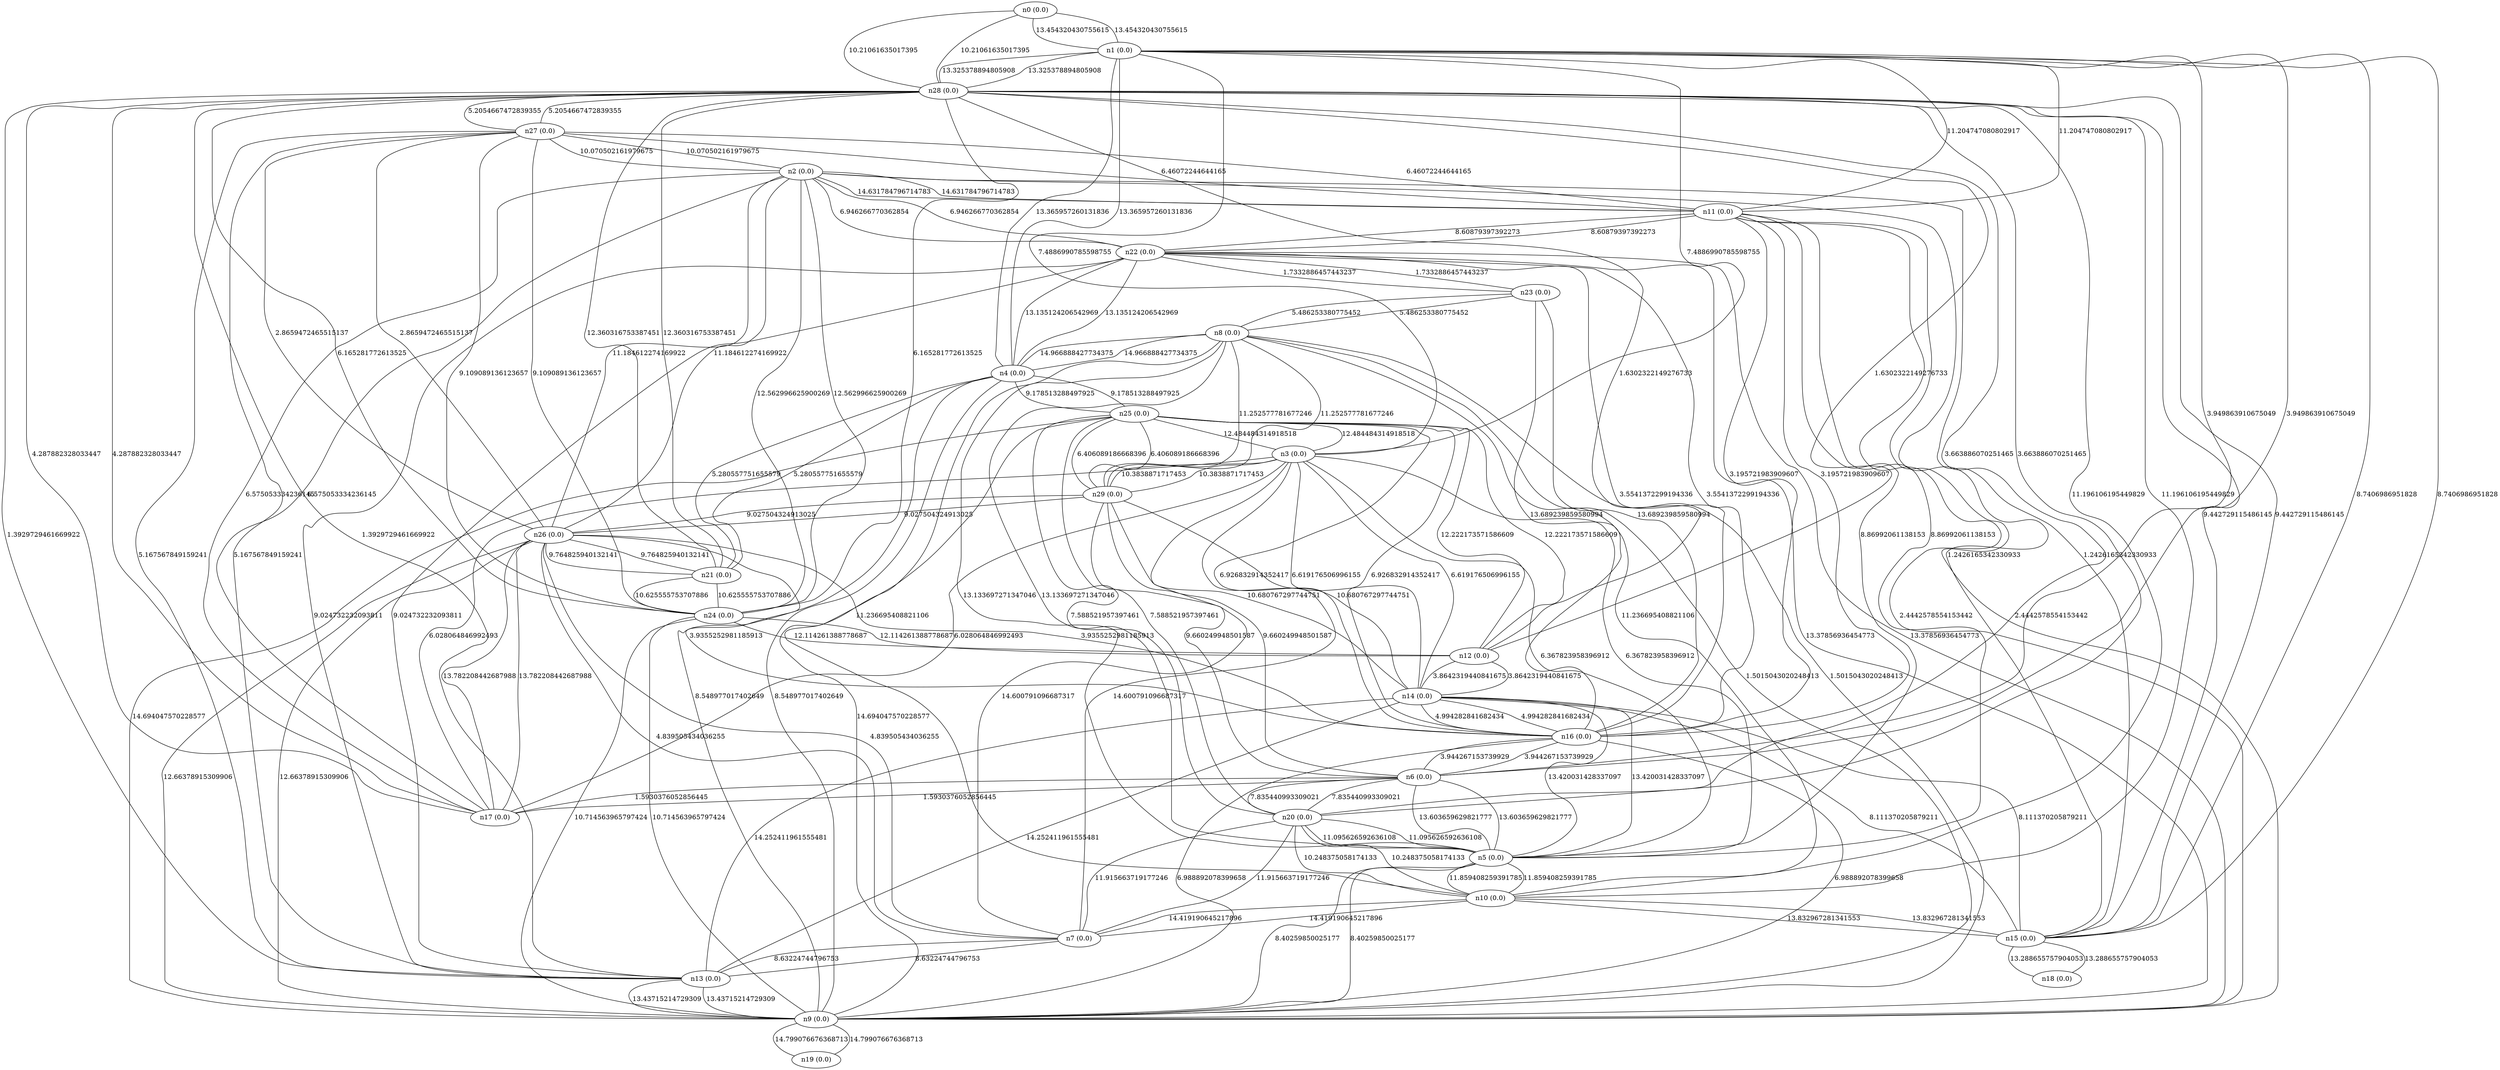 graph {
n0 [label="n0 (0.0)"];
n1 [label="n1 (0.0)"];
n2 [label="n2 (0.0)"];
n3 [label="n3 (0.0)"];
n4 [label="n4 (0.0)"];
n5 [label="n5 (0.0)"];
n6 [label="n6 (0.0)"];
n7 [label="n7 (0.0)"];
n8 [label="n8 (0.0)"];
n9 [label="n9 (0.0)"];
n10 [label="n10 (0.0)"];
n11 [label="n11 (0.0)"];
n12 [label="n12 (0.0)"];
n13 [label="n13 (0.0)"];
n14 [label="n14 (0.0)"];
n15 [label="n15 (0.0)"];
n16 [label="n16 (0.0)"];
n17 [label="n17 (0.0)"];
n18 [label="n18 (0.0)"];
n19 [label="n19 (0.0)"];
n20 [label="n20 (0.0)"];
n21 [label="n21 (0.0)"];
n22 [label="n22 (0.0)"];
n23 [label="n23 (0.0)"];
n24 [label="n24 (0.0)"];
n25 [label="n25 (0.0)"];
n26 [label="n26 (0.0)"];
n27 [label="n27 (0.0)"];
n28 [label="n28 (0.0)"];
n29 [label="n29 (0.0)"];
n0 -- n28 [weight=10.21061635017395 label=10.21061635017395];
n0 -- n1 [weight=13.454320430755615 label=13.454320430755615];
n1 -- n11 [weight=11.204747080802917 label=11.204747080802917];
n1 -- n0 [weight=13.454320430755615 label=13.454320430755615];
n1 -- n4 [weight=13.365957260131836 label=13.365957260131836];
n1 -- n15 [weight=8.7406986951828 label=8.7406986951828];
n1 -- n6 [weight=3.949863910675049 label=3.949863910675049];
n1 -- n3 [weight=7.4886990785598755 label=7.4886990785598755];
n1 -- n28 [weight=13.325378894805908 label=13.325378894805908];
n2 -- n24 [weight=12.562996625900269 label=12.562996625900269];
n2 -- n26 [weight=11.184612274169922 label=11.184612274169922];
n2 -- n27 [weight=10.070502161979675 label=10.070502161979675];
n2 -- n17 [weight=6.575053334236145 label=6.575053334236145];
n2 -- n22 [weight=6.946266770362854 label=6.946266770362854];
n2 -- n11 [weight=14.631784796714783 label=14.631784796714783];
n2 -- n15 [weight=1.2426165342330933 label=1.2426165342330933];
n3 -- n7 [weight=14.600791096687317 label=14.600791096687317];
n3 -- n29 [weight=10.3838871717453 label=10.3838871717453];
n3 -- n1 [weight=7.4886990785598755 label=7.4886990785598755];
n3 -- n5 [weight=6.367823958396912 label=6.367823958396912];
n3 -- n14 [weight=6.619176506996155 label=6.619176506996155];
n3 -- n17 [weight=6.028064846992493 label=6.028064846992493];
n3 -- n25 [weight=12.484484314918518 label=12.484484314918518];
n4 -- n21 [weight=5.280557751655579 label=5.280557751655579];
n4 -- n25 [weight=9.178513288497925 label=9.178513288497925];
n4 -- n22 [weight=13.135124206542969 label=13.135124206542969];
n4 -- n1 [weight=13.365957260131836 label=13.365957260131836];
n4 -- n8 [weight=14.966888427734375 label=14.966888427734375];
n4 -- n9 [weight=8.548977017402649 label=8.548977017402649];
n5 -- n9 [weight=8.40259850025177 label=8.40259850025177];
n5 -- n10 [weight=11.859408259391785 label=11.859408259391785];
n5 -- n20 [weight=11.095626592636108 label=11.095626592636108];
n5 -- n14 [weight=13.420031428337097 label=13.420031428337097];
n5 -- n6 [weight=13.603659629821777 label=13.603659629821777];
n5 -- n8 [weight=13.133697271347046 label=13.133697271347046];
n5 -- n3 [weight=6.367823958396912 label=6.367823958396912];
n5 -- n11 [weight=8.86992061138153 label=8.86992061138153];
n6 -- n16 [weight=3.944267153739929 label=3.944267153739929];
n6 -- n1 [weight=3.949863910675049 label=3.949863910675049];
n6 -- n5 [weight=13.603659629821777 label=13.603659629821777];
n6 -- n29 [weight=9.660249948501587 label=9.660249948501587];
n6 -- n17 [weight=1.5930376052856445 label=1.5930376052856445];
n6 -- n20 [weight=7.835440993309021 label=7.835440993309021];
n7 -- n13 [weight=8.63224744796753 label=8.63224744796753];
n7 -- n10 [weight=14.419190645217896 label=14.419190645217896];
n7 -- n3 [weight=14.600791096687317 label=14.600791096687317];
n7 -- n26 [weight=4.839505434036255 label=4.839505434036255];
n7 -- n20 [weight=11.915663719177246 label=11.915663719177246];
n8 -- n10 [weight=11.236695408821106 label=11.236695408821106];
n8 -- n9 [weight=1.5015043020248413 label=1.5015043020248413];
n8 -- n29 [weight=11.252577781677246 label=11.252577781677246];
n8 -- n4 [weight=14.966888427734375 label=14.966888427734375];
n8 -- n5 [weight=13.133697271347046 label=13.133697271347046];
n8 -- n23 [weight=5.486253380775452 label=5.486253380775452];
n9 -- n19 [weight=14.799076676368713 label=14.799076676368713];
n9 -- n13 [weight=13.43715214729309 label=13.43715214729309];
n9 -- n5 [weight=8.40259850025177 label=8.40259850025177];
n9 -- n24 [weight=10.714563965797424 label=10.714563965797424];
n9 -- n4 [weight=8.548977017402649 label=8.548977017402649];
n9 -- n11 [weight=2.4442578554153442 label=2.4442578554153442];
n9 -- n22 [weight=13.37856936454773 label=13.37856936454773];
n9 -- n16 [weight=6.988892078399658 label=6.988892078399658];
n9 -- n25 [weight=14.694047570228577 label=14.694047570228577];
n9 -- n26 [weight=12.66378915309906 label=12.66378915309906];
n9 -- n8 [weight=1.5015043020248413 label=1.5015043020248413];
n10 -- n7 [weight=14.419190645217896 label=14.419190645217896];
n10 -- n28 [weight=11.196106195449829 label=11.196106195449829];
n10 -- n5 [weight=11.859408259391785 label=11.859408259391785];
n10 -- n20 [weight=10.248375058174133 label=10.248375058174133];
n10 -- n15 [weight=13.832967281341553 label=13.832967281341553];
n10 -- n8 [weight=11.236695408821106 label=11.236695408821106];
n11 -- n1 [weight=11.204747080802917 label=11.204747080802917];
n11 -- n5 [weight=8.86992061138153 label=8.86992061138153];
n11 -- n2 [weight=14.631784796714783 label=14.631784796714783];
n11 -- n9 [weight=2.4442578554153442 label=2.4442578554153442];
n11 -- n22 [weight=8.60879397392273 label=8.60879397392273];
n11 -- n16 [weight=3.195721983909607 label=3.195721983909607];
n11 -- n27 [weight=6.46072244644165 label=6.46072244644165];
n12 -- n24 [weight=12.114261388778687 label=12.114261388778687];
n12 -- n14 [weight=3.8642319440841675 label=3.8642319440841675];
n12 -- n25 [weight=12.222173571586609 label=12.222173571586609];
n12 -- n28 [weight=1.6302322149276733 label=1.6302322149276733];
n13 -- n27 [weight=5.167567849159241 label=5.167567849159241];
n13 -- n22 [weight=9.024732232093811 label=9.024732232093811];
n13 -- n7 [weight=8.63224744796753 label=8.63224744796753];
n13 -- n9 [weight=13.43715214729309 label=13.43715214729309];
n13 -- n14 [weight=14.252411961555481 label=14.252411961555481];
n13 -- n28 [weight=1.3929729461669922 label=1.3929729461669922];
n14 -- n16 [weight=4.994282841682434 label=4.994282841682434];
n14 -- n3 [weight=6.619176506996155 label=6.619176506996155];
n14 -- n12 [weight=3.8642319440841675 label=3.8642319440841675];
n14 -- n5 [weight=13.420031428337097 label=13.420031428337097];
n14 -- n13 [weight=14.252411961555481 label=14.252411961555481];
n14 -- n15 [weight=8.111370205879211 label=8.111370205879211];
n14 -- n29 [weight=10.680767297744751 label=10.680767297744751];
n15 -- n2 [weight=1.2426165342330933 label=1.2426165342330933];
n15 -- n28 [weight=9.442729115486145 label=9.442729115486145];
n15 -- n1 [weight=8.7406986951828 label=8.7406986951828];
n15 -- n10 [weight=13.832967281341553 label=13.832967281341553];
n15 -- n14 [weight=8.111370205879211 label=8.111370205879211];
n15 -- n18 [weight=13.288655757904053 label=13.288655757904053];
n16 -- n25 [weight=6.926832914352417 label=6.926832914352417];
n16 -- n26 [weight=3.9355252981185913 label=3.9355252981185913];
n16 -- n22 [weight=3.5541372299194336 label=3.5541372299194336];
n16 -- n23 [weight=13.689239859580994 label=13.689239859580994];
n16 -- n11 [weight=3.195721983909607 label=3.195721983909607];
n16 -- n14 [weight=4.994282841682434 label=4.994282841682434];
n16 -- n9 [weight=6.988892078399658 label=6.988892078399658];
n16 -- n6 [weight=3.944267153739929 label=3.944267153739929];
n17 -- n6 [weight=1.5930376052856445 label=1.5930376052856445];
n17 -- n3 [weight=6.028064846992493 label=6.028064846992493];
n17 -- n26 [weight=13.782208442687988 label=13.782208442687988];
n17 -- n28 [weight=4.287882328033447 label=4.287882328033447];
n17 -- n2 [weight=6.575053334236145 label=6.575053334236145];
n18 -- n15 [weight=13.288655757904053 label=13.288655757904053];
n19 -- n9 [weight=14.799076676368713 label=14.799076676368713];
n20 -- n7 [weight=11.915663719177246 label=11.915663719177246];
n20 -- n25 [weight=7.588521957397461 label=7.588521957397461];
n20 -- n6 [weight=7.835440993309021 label=7.835440993309021];
n20 -- n5 [weight=11.095626592636108 label=11.095626592636108];
n20 -- n10 [weight=10.248375058174133 label=10.248375058174133];
n20 -- n28 [weight=3.663886070251465 label=3.663886070251465];
n21 -- n26 [weight=9.764825940132141 label=9.764825940132141];
n21 -- n4 [weight=5.280557751655579 label=5.280557751655579];
n21 -- n24 [weight=10.625555753707886 label=10.625555753707886];
n21 -- n28 [weight=12.360316753387451 label=12.360316753387451];
n22 -- n9 [weight=13.37856936454773 label=13.37856936454773];
n22 -- n4 [weight=13.135124206542969 label=13.135124206542969];
n22 -- n23 [weight=1.7332886457443237 label=1.7332886457443237];
n22 -- n16 [weight=3.5541372299194336 label=3.5541372299194336];
n22 -- n13 [weight=9.024732232093811 label=9.024732232093811];
n22 -- n11 [weight=8.60879397392273 label=8.60879397392273];
n22 -- n2 [weight=6.946266770362854 label=6.946266770362854];
n23 -- n16 [weight=13.689239859580994 label=13.689239859580994];
n23 -- n22 [weight=1.7332886457443237 label=1.7332886457443237];
n23 -- n8 [weight=5.486253380775452 label=5.486253380775452];
n24 -- n27 [weight=9.109089136123657 label=9.109089136123657];
n24 -- n9 [weight=10.714563965797424 label=10.714563965797424];
n24 -- n21 [weight=10.625555753707886 label=10.625555753707886];
n24 -- n2 [weight=12.562996625900269 label=12.562996625900269];
n24 -- n28 [weight=6.165281772613525 label=6.165281772613525];
n24 -- n12 [weight=12.114261388778687 label=12.114261388778687];
n25 -- n20 [weight=7.588521957397461 label=7.588521957397461];
n25 -- n9 [weight=14.694047570228577 label=14.694047570228577];
n25 -- n12 [weight=12.222173571586609 label=12.222173571586609];
n25 -- n3 [weight=12.484484314918518 label=12.484484314918518];
n25 -- n16 [weight=6.926832914352417 label=6.926832914352417];
n25 -- n4 [weight=9.178513288497925 label=9.178513288497925];
n25 -- n29 [weight=6.406089186668396 label=6.406089186668396];
n26 -- n27 [weight=2.8659472465515137 label=2.8659472465515137];
n26 -- n16 [weight=3.9355252981185913 label=3.9355252981185913];
n26 -- n17 [weight=13.782208442687988 label=13.782208442687988];
n26 -- n9 [weight=12.66378915309906 label=12.66378915309906];
n26 -- n29 [weight=9.027504324913025 label=9.027504324913025];
n26 -- n21 [weight=9.764825940132141 label=9.764825940132141];
n26 -- n2 [weight=11.184612274169922 label=11.184612274169922];
n26 -- n7 [weight=4.839505434036255 label=4.839505434036255];
n27 -- n28 [weight=5.2054667472839355 label=5.2054667472839355];
n27 -- n13 [weight=5.167567849159241 label=5.167567849159241];
n27 -- n26 [weight=2.8659472465515137 label=2.8659472465515137];
n27 -- n11 [weight=6.46072244644165 label=6.46072244644165];
n27 -- n2 [weight=10.070502161979675 label=10.070502161979675];
n27 -- n24 [weight=9.109089136123657 label=9.109089136123657];
n28 -- n20 [weight=3.663886070251465 label=3.663886070251465];
n28 -- n0 [weight=10.21061635017395 label=10.21061635017395];
n28 -- n24 [weight=6.165281772613525 label=6.165281772613525];
n28 -- n13 [weight=1.3929729461669922 label=1.3929729461669922];
n28 -- n1 [weight=13.325378894805908 label=13.325378894805908];
n28 -- n15 [weight=9.442729115486145 label=9.442729115486145];
n28 -- n17 [weight=4.287882328033447 label=4.287882328033447];
n28 -- n27 [weight=5.2054667472839355 label=5.2054667472839355];
n28 -- n12 [weight=1.6302322149276733 label=1.6302322149276733];
n28 -- n21 [weight=12.360316753387451 label=12.360316753387451];
n28 -- n10 [weight=11.196106195449829 label=11.196106195449829];
n29 -- n3 [weight=10.3838871717453 label=10.3838871717453];
n29 -- n8 [weight=11.252577781677246 label=11.252577781677246];
n29 -- n6 [weight=9.660249948501587 label=9.660249948501587];
n29 -- n25 [weight=6.406089186668396 label=6.406089186668396];
n29 -- n14 [weight=10.680767297744751 label=10.680767297744751];
n29 -- n26 [weight=9.027504324913025 label=9.027504324913025];
}

